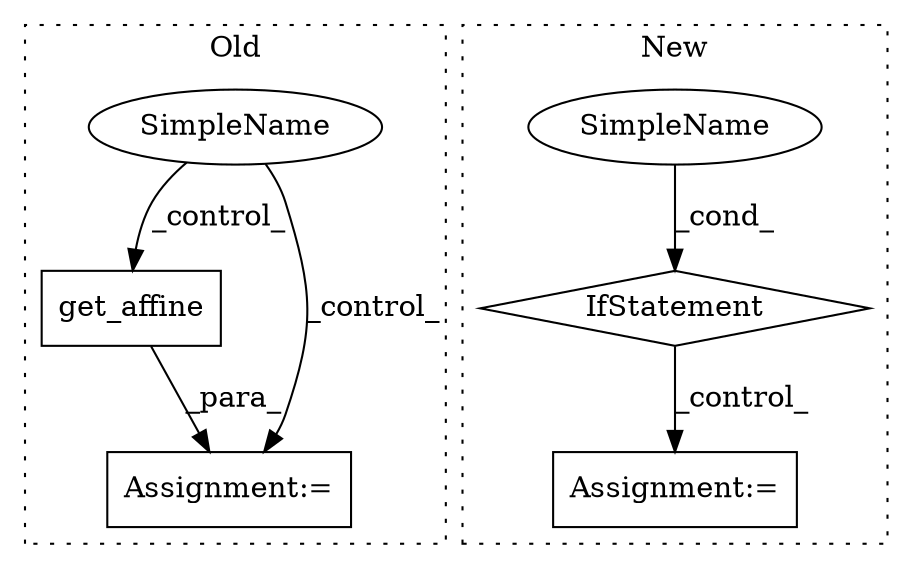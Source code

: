 digraph G {
subgraph cluster0 {
1 [label="get_affine" a="32" s="6055" l="12" shape="box"];
3 [label="Assignment:=" a="7" s="6025" l="1" shape="box"];
6 [label="SimpleName" a="42" s="" l="" shape="ellipse"];
label = "Old";
style="dotted";
}
subgraph cluster1 {
2 [label="IfStatement" a="25" s="5745,5780" l="4,2" shape="diamond"];
4 [label="Assignment:=" a="7" s="5793" l="1" shape="box"];
5 [label="SimpleName" a="42" s="" l="" shape="ellipse"];
label = "New";
style="dotted";
}
1 -> 3 [label="_para_"];
2 -> 4 [label="_control_"];
5 -> 2 [label="_cond_"];
6 -> 3 [label="_control_"];
6 -> 1 [label="_control_"];
}